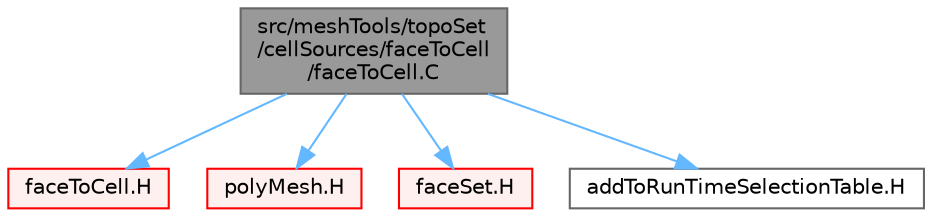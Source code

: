 digraph "src/meshTools/topoSet/cellSources/faceToCell/faceToCell.C"
{
 // LATEX_PDF_SIZE
  bgcolor="transparent";
  edge [fontname=Helvetica,fontsize=10,labelfontname=Helvetica,labelfontsize=10];
  node [fontname=Helvetica,fontsize=10,shape=box,height=0.2,width=0.4];
  Node1 [id="Node000001",label="src/meshTools/topoSet\l/cellSources/faceToCell\l/faceToCell.C",height=0.2,width=0.4,color="gray40", fillcolor="grey60", style="filled", fontcolor="black",tooltip=" "];
  Node1 -> Node2 [id="edge1_Node000001_Node000002",color="steelblue1",style="solid",tooltip=" "];
  Node2 [id="Node000002",label="faceToCell.H",height=0.2,width=0.4,color="red", fillcolor="#FFF0F0", style="filled",URL="$faceToCell_8H.html",tooltip=" "];
  Node1 -> Node216 [id="edge2_Node000001_Node000216",color="steelblue1",style="solid",tooltip=" "];
  Node216 [id="Node000216",label="polyMesh.H",height=0.2,width=0.4,color="red", fillcolor="#FFF0F0", style="filled",URL="$polyMesh_8H.html",tooltip=" "];
  Node1 -> Node282 [id="edge3_Node000001_Node000282",color="steelblue1",style="solid",tooltip=" "];
  Node282 [id="Node000282",label="faceSet.H",height=0.2,width=0.4,color="red", fillcolor="#FFF0F0", style="filled",URL="$faceSet_8H.html",tooltip=" "];
  Node1 -> Node284 [id="edge4_Node000001_Node000284",color="steelblue1",style="solid",tooltip=" "];
  Node284 [id="Node000284",label="addToRunTimeSelectionTable.H",height=0.2,width=0.4,color="grey40", fillcolor="white", style="filled",URL="$addToRunTimeSelectionTable_8H.html",tooltip="Macros for easy insertion into run-time selection tables."];
}
